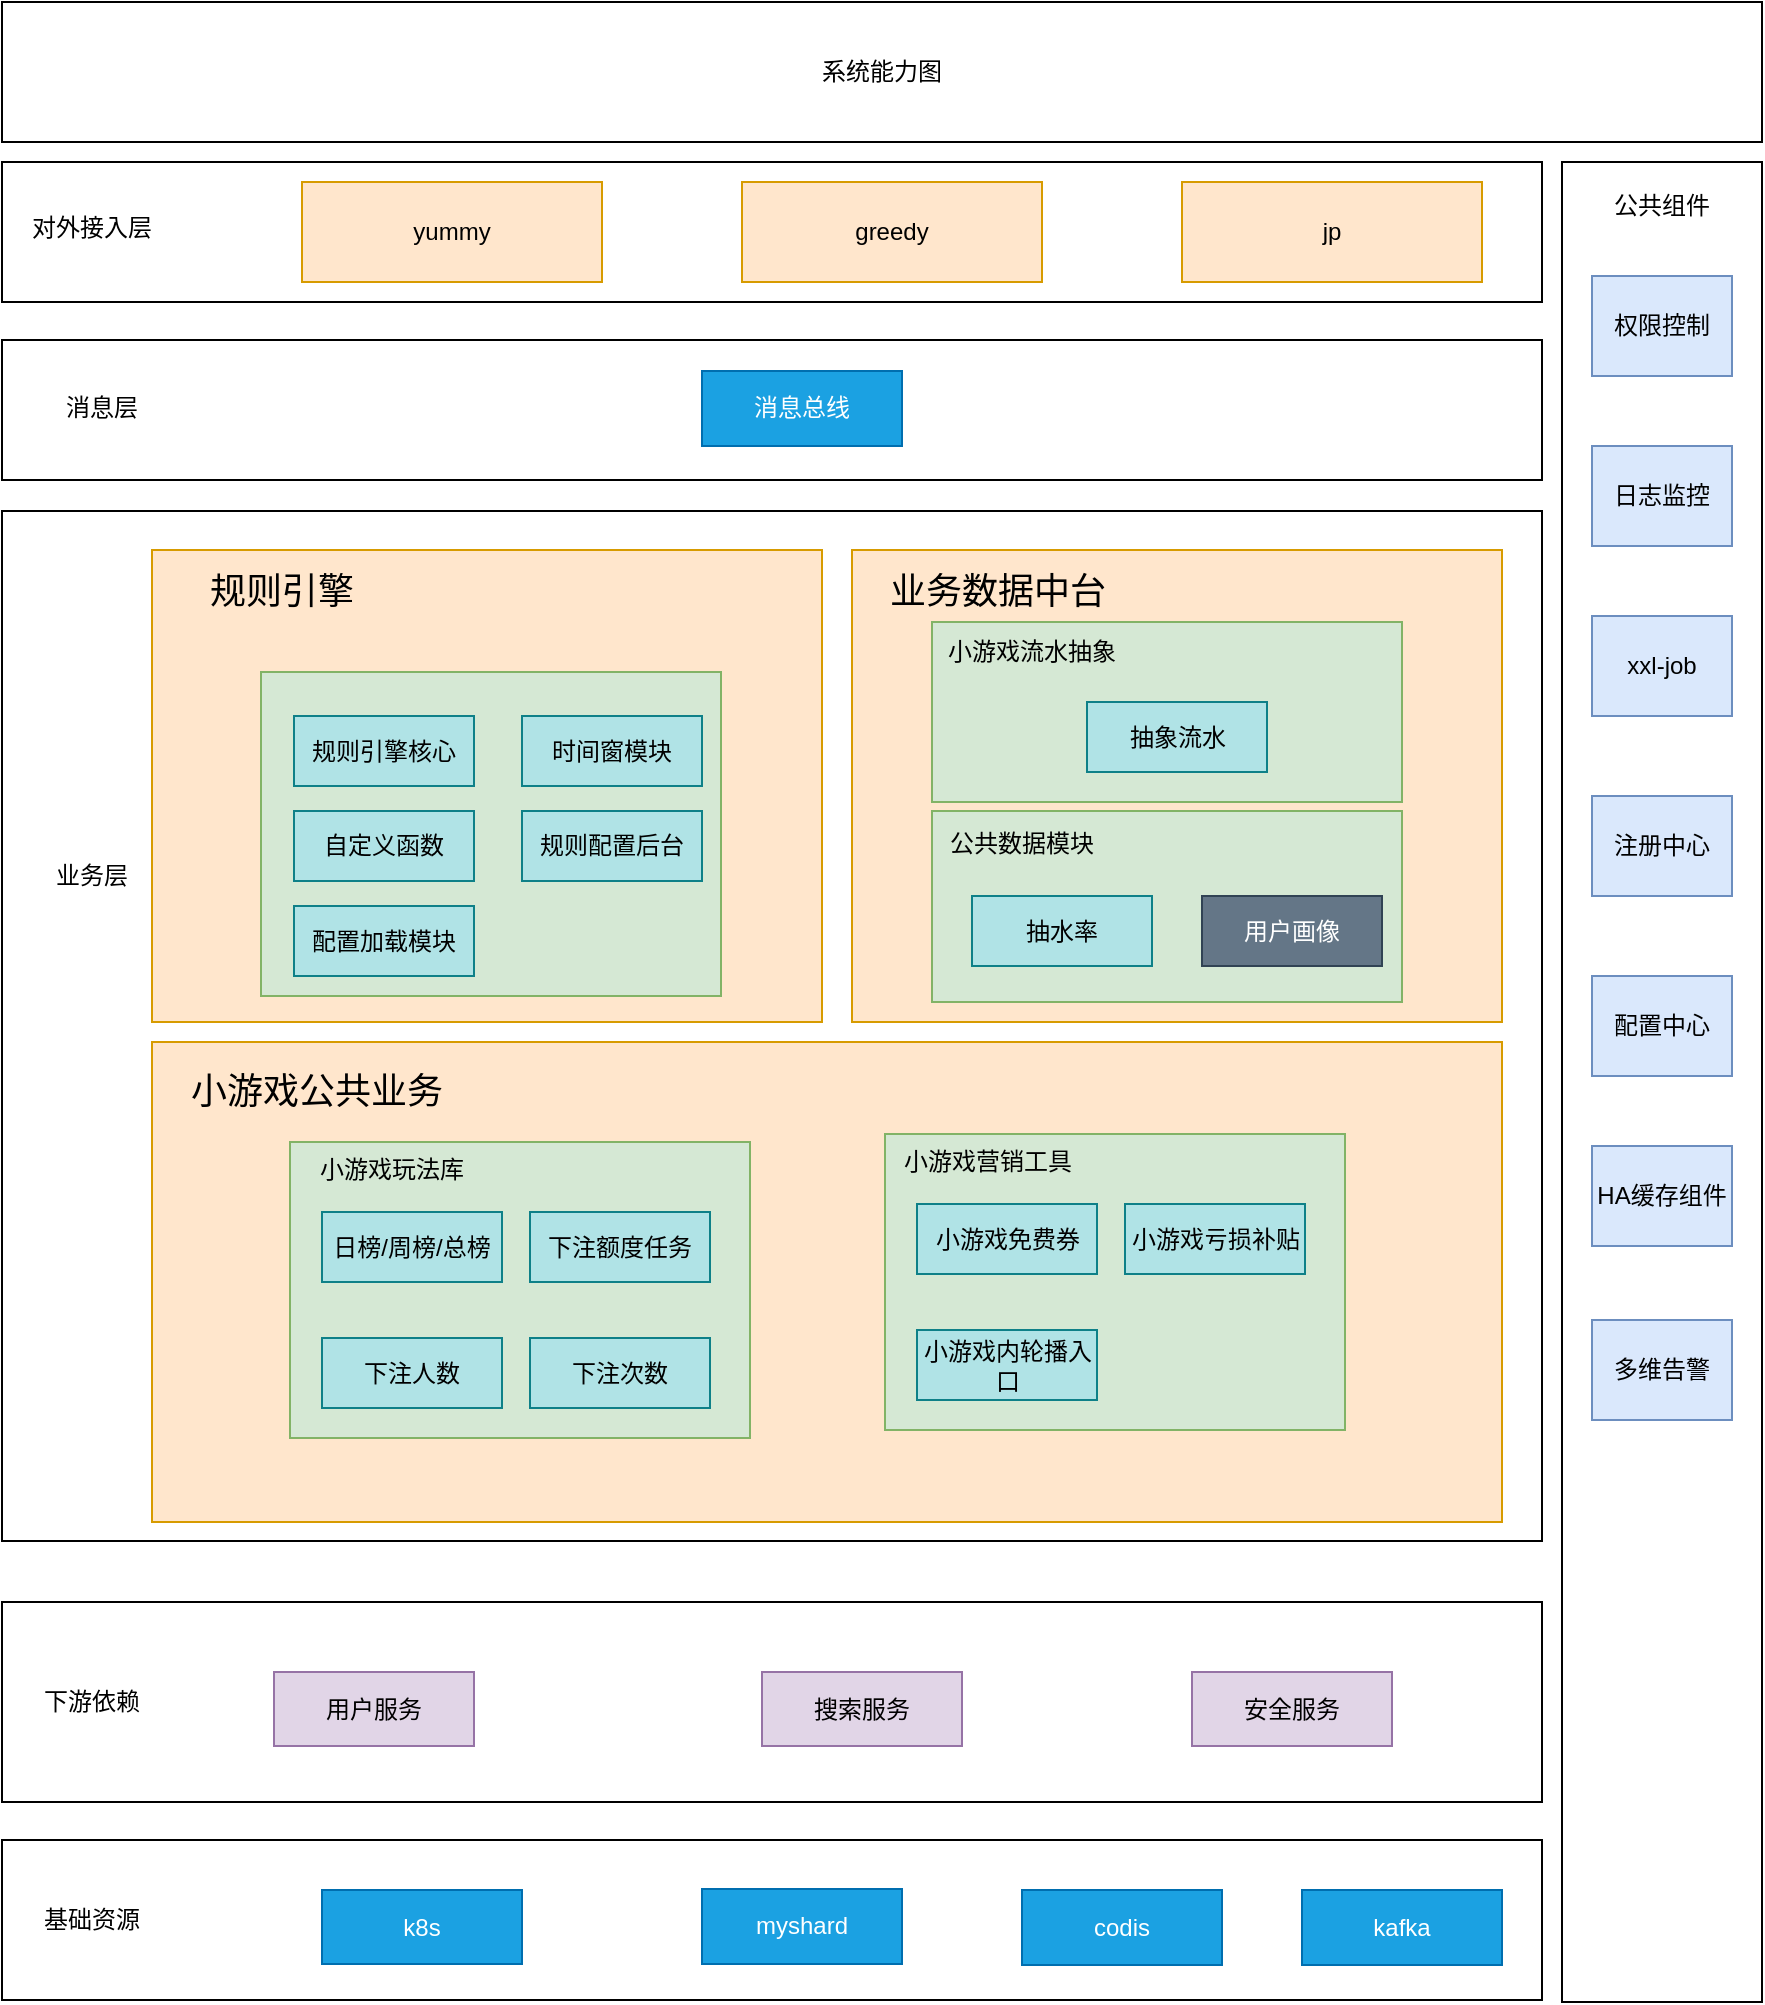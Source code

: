 <mxfile version="21.6.6" type="github">
  <diagram id="kP-WApDtpRvp6NtTZGy2" name="第 1 页">
    <mxGraphModel dx="1621" dy="1053" grid="1" gridSize="10" guides="1" tooltips="1" connect="1" arrows="1" fold="1" page="1" pageScale="1" pageWidth="827" pageHeight="1169" math="0" shadow="0">
      <root>
        <mxCell id="0" />
        <mxCell id="1" parent="0" />
        <mxCell id="kpVw8w48rec5jtllySkK-1" value="系统能力图" style="rounded=0;whiteSpace=wrap;html=1;" parent="1" vertex="1">
          <mxGeometry x="90" y="250" width="880" height="70" as="geometry" />
        </mxCell>
        <mxCell id="kpVw8w48rec5jtllySkK-2" value="" style="rounded=0;whiteSpace=wrap;html=1;" parent="1" vertex="1">
          <mxGeometry x="90" y="330" width="770" height="70" as="geometry" />
        </mxCell>
        <mxCell id="kpVw8w48rec5jtllySkK-3" value="对外接入层" style="text;html=1;strokeColor=none;fillColor=none;align=center;verticalAlign=middle;whiteSpace=wrap;rounded=0;" parent="1" vertex="1">
          <mxGeometry x="100" y="345" width="70" height="35" as="geometry" />
        </mxCell>
        <mxCell id="kpVw8w48rec5jtllySkK-6" value="jp" style="rounded=0;whiteSpace=wrap;html=1;fillColor=#ffe6cc;strokeColor=#d79b00;" parent="1" vertex="1">
          <mxGeometry x="680" y="340" width="150" height="50" as="geometry" />
        </mxCell>
        <mxCell id="kpVw8w48rec5jtllySkK-7" value="" style="rounded=0;whiteSpace=wrap;html=1;" parent="1" vertex="1">
          <mxGeometry x="90" y="504.5" width="770" height="515" as="geometry" />
        </mxCell>
        <mxCell id="uNRUGT3ZcrBbDmXLUn96-4" value="" style="rounded=0;whiteSpace=wrap;html=1;fillColor=#ffe6cc;strokeColor=#d79b00;" parent="1" vertex="1">
          <mxGeometry x="515" y="524" width="325" height="236" as="geometry" />
        </mxCell>
        <mxCell id="y2V5eQRrKLhB8ouerc9a-24" value="" style="rounded=0;whiteSpace=wrap;html=1;fillColor=#d5e8d4;strokeColor=#82b366;" parent="1" vertex="1">
          <mxGeometry x="555" y="654.5" width="235" height="95.5" as="geometry" />
        </mxCell>
        <mxCell id="kpVw8w48rec5jtllySkK-9" value="业务层" style="text;html=1;strokeColor=none;fillColor=none;align=center;verticalAlign=middle;whiteSpace=wrap;rounded=0;" parent="1" vertex="1">
          <mxGeometry x="105" y="672" width="60" height="30" as="geometry" />
        </mxCell>
        <mxCell id="kpVw8w48rec5jtllySkK-16" value="" style="rounded=0;whiteSpace=wrap;html=1;fillColor=#d5e8d4;strokeColor=#82b366;" parent="1" vertex="1">
          <mxGeometry x="555" y="560" width="235" height="90" as="geometry" />
        </mxCell>
        <mxCell id="kpVw8w48rec5jtllySkK-17" value="小游戏流水抽象" style="text;html=1;strokeColor=none;fillColor=none;align=center;verticalAlign=middle;whiteSpace=wrap;rounded=0;" parent="1" vertex="1">
          <mxGeometry x="555" y="560" width="100" height="30" as="geometry" />
        </mxCell>
        <mxCell id="kpVw8w48rec5jtllySkK-33" value="" style="rounded=0;whiteSpace=wrap;html=1;" parent="1" vertex="1">
          <mxGeometry x="870" y="330" width="100" height="920" as="geometry" />
        </mxCell>
        <mxCell id="kpVw8w48rec5jtllySkK-34" value="公共组件" style="text;html=1;strokeColor=none;fillColor=none;align=center;verticalAlign=middle;whiteSpace=wrap;rounded=0;" parent="1" vertex="1">
          <mxGeometry x="890" y="337" width="60" height="30" as="geometry" />
        </mxCell>
        <mxCell id="kpVw8w48rec5jtllySkK-43" value="" style="rounded=0;whiteSpace=wrap;html=1;" parent="1" vertex="1">
          <mxGeometry x="90" y="1050" width="770" height="100" as="geometry" />
        </mxCell>
        <mxCell id="kpVw8w48rec5jtllySkK-44" value="下游依赖" style="text;html=1;strokeColor=none;fillColor=none;align=center;verticalAlign=middle;whiteSpace=wrap;rounded=0;" parent="1" vertex="1">
          <mxGeometry x="105" y="1085" width="60" height="30" as="geometry" />
        </mxCell>
        <mxCell id="kpVw8w48rec5jtllySkK-45" value="用户服务" style="rounded=0;whiteSpace=wrap;html=1;fillColor=#e1d5e7;strokeColor=#9673a6;" parent="1" vertex="1">
          <mxGeometry x="226" y="1085" width="100" height="37" as="geometry" />
        </mxCell>
        <mxCell id="kpVw8w48rec5jtllySkK-46" value="搜索服务" style="rounded=0;whiteSpace=wrap;html=1;fillColor=#e1d5e7;strokeColor=#9673a6;" parent="1" vertex="1">
          <mxGeometry x="470" y="1085" width="100" height="37" as="geometry" />
        </mxCell>
        <mxCell id="kpVw8w48rec5jtllySkK-48" value="安全服务" style="rounded=0;whiteSpace=wrap;html=1;fillColor=#e1d5e7;strokeColor=#9673a6;" parent="1" vertex="1">
          <mxGeometry x="685" y="1085" width="100" height="37" as="geometry" />
        </mxCell>
        <mxCell id="kpVw8w48rec5jtllySkK-49" value="" style="rounded=0;whiteSpace=wrap;html=1;" parent="1" vertex="1">
          <mxGeometry x="90" y="1169" width="770" height="80" as="geometry" />
        </mxCell>
        <mxCell id="kpVw8w48rec5jtllySkK-50" value="基础资源" style="text;html=1;strokeColor=none;fillColor=none;align=center;verticalAlign=middle;whiteSpace=wrap;rounded=0;" parent="1" vertex="1">
          <mxGeometry x="105" y="1194" width="60" height="30" as="geometry" />
        </mxCell>
        <mxCell id="kpVw8w48rec5jtllySkK-51" value="k8s" style="rounded=0;whiteSpace=wrap;html=1;fillColor=#1ba1e2;strokeColor=#006EAF;fontColor=#ffffff;" parent="1" vertex="1">
          <mxGeometry x="250" y="1194" width="100" height="37" as="geometry" />
        </mxCell>
        <mxCell id="kpVw8w48rec5jtllySkK-52" value="myshard" style="rounded=0;whiteSpace=wrap;html=1;fillColor=#1ba1e2;strokeColor=#006EAF;fontColor=#ffffff;" parent="1" vertex="1">
          <mxGeometry x="440" y="1193.5" width="100" height="37.5" as="geometry" />
        </mxCell>
        <mxCell id="kpVw8w48rec5jtllySkK-53" value="codis" style="rounded=0;whiteSpace=wrap;html=1;fillColor=#1ba1e2;strokeColor=#006EAF;fontColor=#ffffff;" parent="1" vertex="1">
          <mxGeometry x="600" y="1194" width="100" height="37.5" as="geometry" />
        </mxCell>
        <mxCell id="g8VQBxRtrbRmx6s4JdtM-1" value="权限控制" style="rounded=0;whiteSpace=wrap;html=1;fillColor=#dae8fc;strokeColor=#6c8ebf;" parent="1" vertex="1">
          <mxGeometry x="885" y="387" width="70" height="50" as="geometry" />
        </mxCell>
        <mxCell id="EJtgx4ozu5CaRGJBaJ_n-10" value="日志监控" style="rounded=0;whiteSpace=wrap;html=1;fillColor=#dae8fc;strokeColor=#6c8ebf;" parent="1" vertex="1">
          <mxGeometry x="885" y="472" width="70" height="50" as="geometry" />
        </mxCell>
        <mxCell id="EJtgx4ozu5CaRGJBaJ_n-12" value="xxl-job" style="rounded=0;whiteSpace=wrap;html=1;fillColor=#dae8fc;strokeColor=#6c8ebf;" parent="1" vertex="1">
          <mxGeometry x="885" y="557" width="70" height="50" as="geometry" />
        </mxCell>
        <mxCell id="EJtgx4ozu5CaRGJBaJ_n-14" value="注册中心" style="rounded=0;whiteSpace=wrap;html=1;fillColor=#dae8fc;strokeColor=#6c8ebf;" parent="1" vertex="1">
          <mxGeometry x="885" y="647" width="70" height="50" as="geometry" />
        </mxCell>
        <mxCell id="EJtgx4ozu5CaRGJBaJ_n-15" value="HA缓存组件" style="rounded=0;whiteSpace=wrap;html=1;fillColor=#dae8fc;strokeColor=#6c8ebf;" parent="1" vertex="1">
          <mxGeometry x="885" y="822" width="70" height="50" as="geometry" />
        </mxCell>
        <mxCell id="EJtgx4ozu5CaRGJBaJ_n-16" value="配置中心" style="rounded=0;whiteSpace=wrap;html=1;fillColor=#dae8fc;strokeColor=#6c8ebf;" parent="1" vertex="1">
          <mxGeometry x="885" y="737" width="70" height="50" as="geometry" />
        </mxCell>
        <mxCell id="EJtgx4ozu5CaRGJBaJ_n-17" value="多维告警" style="rounded=0;whiteSpace=wrap;html=1;fillColor=#dae8fc;strokeColor=#6c8ebf;" parent="1" vertex="1">
          <mxGeometry x="885" y="909" width="70" height="50" as="geometry" />
        </mxCell>
        <mxCell id="EJtgx4ozu5CaRGJBaJ_n-18" value="greedy" style="rounded=0;whiteSpace=wrap;html=1;fillColor=#ffe6cc;strokeColor=#d79b00;" parent="1" vertex="1">
          <mxGeometry x="460" y="340" width="150" height="50" as="geometry" />
        </mxCell>
        <mxCell id="EJtgx4ozu5CaRGJBaJ_n-19" value="yummy" style="rounded=0;whiteSpace=wrap;html=1;fillColor=#ffe6cc;strokeColor=#d79b00;" parent="1" vertex="1">
          <mxGeometry x="240" y="340" width="150" height="50" as="geometry" />
        </mxCell>
        <mxCell id="EJtgx4ozu5CaRGJBaJ_n-23" value="抽象流水" style="rounded=0;whiteSpace=wrap;html=1;fillColor=#b0e3e6;strokeColor=#0e8088;" parent="1" vertex="1">
          <mxGeometry x="632.5" y="600" width="90" height="35" as="geometry" />
        </mxCell>
        <mxCell id="uNRUGT3ZcrBbDmXLUn96-2" value="" style="rounded=0;whiteSpace=wrap;html=1;fillColor=#ffe6cc;strokeColor=#d79b00;" parent="1" vertex="1">
          <mxGeometry x="165" y="524" width="335" height="236" as="geometry" />
        </mxCell>
        <mxCell id="y2V5eQRrKLhB8ouerc9a-23" value="" style="rounded=0;whiteSpace=wrap;html=1;fillColor=#d5e8d4;strokeColor=#82b366;" parent="1" vertex="1">
          <mxGeometry x="219.5" y="585" width="230" height="162" as="geometry" />
        </mxCell>
        <mxCell id="EJtgx4ozu5CaRGJBaJ_n-47" value="公共数据模块" style="text;html=1;strokeColor=none;fillColor=none;align=center;verticalAlign=middle;whiteSpace=wrap;rounded=0;" parent="1" vertex="1">
          <mxGeometry x="545" y="654.5" width="110" height="33" as="geometry" />
        </mxCell>
        <mxCell id="EJtgx4ozu5CaRGJBaJ_n-48" value="抽水率" style="rounded=0;whiteSpace=wrap;html=1;fillColor=#b0e3e6;strokeColor=#0e8088;" parent="1" vertex="1">
          <mxGeometry x="575" y="697" width="90" height="35" as="geometry" />
        </mxCell>
        <mxCell id="EJtgx4ozu5CaRGJBaJ_n-49" value="用户画像" style="rounded=0;whiteSpace=wrap;html=1;fillColor=#647687;strokeColor=#314354;fontColor=#ffffff;" parent="1" vertex="1">
          <mxGeometry x="690" y="697" width="90" height="35" as="geometry" />
        </mxCell>
        <mxCell id="y2V5eQRrKLhB8ouerc9a-15" value="" style="rounded=0;whiteSpace=wrap;html=1;" parent="1" vertex="1">
          <mxGeometry x="90" y="419" width="770" height="70" as="geometry" />
        </mxCell>
        <mxCell id="y2V5eQRrKLhB8ouerc9a-14" value="消息总线" style="rounded=0;whiteSpace=wrap;html=1;fillColor=#1ba1e2;strokeColor=#006EAF;fontColor=#ffffff;" parent="1" vertex="1">
          <mxGeometry x="440" y="434.5" width="100" height="37.5" as="geometry" />
        </mxCell>
        <mxCell id="y2V5eQRrKLhB8ouerc9a-18" value="消息层" style="text;html=1;strokeColor=none;fillColor=none;align=center;verticalAlign=middle;whiteSpace=wrap;rounded=0;" parent="1" vertex="1">
          <mxGeometry x="105" y="435.75" width="70" height="35" as="geometry" />
        </mxCell>
        <mxCell id="y2V5eQRrKLhB8ouerc9a-19" value="kafka" style="rounded=0;whiteSpace=wrap;html=1;fillColor=#1ba1e2;strokeColor=#006EAF;fontColor=#ffffff;" parent="1" vertex="1">
          <mxGeometry x="740" y="1194" width="100" height="37.5" as="geometry" />
        </mxCell>
        <mxCell id="uNRUGT3ZcrBbDmXLUn96-3" value="&lt;span style=&quot;font-size: 18px;&quot;&gt;规则引擎&lt;/span&gt;" style="text;html=1;strokeColor=none;fillColor=none;align=center;verticalAlign=middle;whiteSpace=wrap;rounded=0;" parent="1" vertex="1">
          <mxGeometry x="170" y="530" width="120" height="30" as="geometry" />
        </mxCell>
        <mxCell id="uNRUGT3ZcrBbDmXLUn96-6" value="&lt;font style=&quot;font-size: 18px;&quot;&gt;业务数据中台&lt;/font&gt;" style="text;html=1;strokeColor=none;fillColor=none;align=center;verticalAlign=middle;whiteSpace=wrap;rounded=0;" parent="1" vertex="1">
          <mxGeometry x="527.5" y="530" width="120" height="30" as="geometry" />
        </mxCell>
        <mxCell id="GVJ0wXT0H-0ZE1gmcHWH-2" value="" style="rounded=0;whiteSpace=wrap;html=1;fillColor=#ffe6cc;strokeColor=#d79b00;" parent="1" vertex="1">
          <mxGeometry x="165" y="770" width="675" height="240" as="geometry" />
        </mxCell>
        <mxCell id="GVJ0wXT0H-0ZE1gmcHWH-1" value="" style="group" parent="1" vertex="1" connectable="0">
          <mxGeometry x="527.5" y="816" width="234" height="148" as="geometry" />
        </mxCell>
        <mxCell id="y2V5eQRrKLhB8ouerc9a-29" value="" style="rounded=0;whiteSpace=wrap;html=1;fillColor=#d5e8d4;strokeColor=#82b366;" parent="GVJ0wXT0H-0ZE1gmcHWH-1" vertex="1">
          <mxGeometry x="4" width="230" height="148" as="geometry" />
        </mxCell>
        <mxCell id="y2V5eQRrKLhB8ouerc9a-30" value="小游戏营销工具" style="text;html=1;strokeColor=none;fillColor=none;align=center;verticalAlign=middle;whiteSpace=wrap;rounded=0;" parent="GVJ0wXT0H-0ZE1gmcHWH-1" vertex="1">
          <mxGeometry y="2" width="110" height="23" as="geometry" />
        </mxCell>
        <mxCell id="y2V5eQRrKLhB8ouerc9a-31" value="小游戏免费券" style="rounded=0;whiteSpace=wrap;html=1;fillColor=#b0e3e6;strokeColor=#0e8088;" parent="GVJ0wXT0H-0ZE1gmcHWH-1" vertex="1">
          <mxGeometry x="20" y="35" width="90" height="35" as="geometry" />
        </mxCell>
        <mxCell id="y2V5eQRrKLhB8ouerc9a-32" value="小游戏亏损补贴" style="rounded=0;whiteSpace=wrap;html=1;fillColor=#b0e3e6;strokeColor=#0e8088;" parent="GVJ0wXT0H-0ZE1gmcHWH-1" vertex="1">
          <mxGeometry x="124" y="35" width="90" height="35" as="geometry" />
        </mxCell>
        <mxCell id="uNRUGT3ZcrBbDmXLUn96-1" value="小游戏内轮播入口" style="rounded=0;whiteSpace=wrap;html=1;fillColor=#b0e3e6;strokeColor=#0e8088;" parent="GVJ0wXT0H-0ZE1gmcHWH-1" vertex="1">
          <mxGeometry x="20" y="98" width="90" height="35" as="geometry" />
        </mxCell>
        <mxCell id="GVJ0wXT0H-0ZE1gmcHWH-3" value="&lt;span style=&quot;font-size: 18px;&quot;&gt;小游戏公共业务&lt;/span&gt;" style="text;html=1;strokeColor=none;fillColor=none;align=center;verticalAlign=middle;whiteSpace=wrap;rounded=0;" parent="1" vertex="1">
          <mxGeometry x="175" y="780" width="145" height="30" as="geometry" />
        </mxCell>
        <mxCell id="GVJ0wXT0H-0ZE1gmcHWH-4" value="规则引擎核心" style="rounded=0;whiteSpace=wrap;html=1;fillColor=#b0e3e6;strokeColor=#0e8088;" parent="1" vertex="1">
          <mxGeometry x="236" y="607" width="90" height="35" as="geometry" />
        </mxCell>
        <mxCell id="GVJ0wXT0H-0ZE1gmcHWH-5" value="时间窗模块" style="rounded=0;whiteSpace=wrap;html=1;fillColor=#b0e3e6;strokeColor=#0e8088;" parent="1" vertex="1">
          <mxGeometry x="350" y="607" width="90" height="35" as="geometry" />
        </mxCell>
        <mxCell id="GVJ0wXT0H-0ZE1gmcHWH-6" value="自定义函数" style="rounded=0;whiteSpace=wrap;html=1;fillColor=#b0e3e6;strokeColor=#0e8088;" parent="1" vertex="1">
          <mxGeometry x="236" y="654.5" width="90" height="35" as="geometry" />
        </mxCell>
        <mxCell id="GVJ0wXT0H-0ZE1gmcHWH-7" value="规则配置后台" style="rounded=0;whiteSpace=wrap;html=1;fillColor=#b0e3e6;strokeColor=#0e8088;" parent="1" vertex="1">
          <mxGeometry x="350" y="654.5" width="90" height="35" as="geometry" />
        </mxCell>
        <mxCell id="GVJ0wXT0H-0ZE1gmcHWH-8" value="配置加载模块" style="rounded=0;whiteSpace=wrap;html=1;fillColor=#b0e3e6;strokeColor=#0e8088;" parent="1" vertex="1">
          <mxGeometry x="236" y="702" width="90" height="35" as="geometry" />
        </mxCell>
        <mxCell id="tr4Kn6T2g6ZR-8CRB6LJ-3" value="" style="group" vertex="1" connectable="0" parent="1">
          <mxGeometry x="230" y="820" width="234" height="148" as="geometry" />
        </mxCell>
        <mxCell id="tr4Kn6T2g6ZR-8CRB6LJ-4" value="" style="rounded=0;whiteSpace=wrap;html=1;fillColor=#d5e8d4;strokeColor=#82b366;" vertex="1" parent="tr4Kn6T2g6ZR-8CRB6LJ-3">
          <mxGeometry x="4" width="230" height="148" as="geometry" />
        </mxCell>
        <mxCell id="tr4Kn6T2g6ZR-8CRB6LJ-5" value="小游戏玩法库" style="text;html=1;strokeColor=none;fillColor=none;align=center;verticalAlign=middle;whiteSpace=wrap;rounded=0;" vertex="1" parent="tr4Kn6T2g6ZR-8CRB6LJ-3">
          <mxGeometry y="2" width="110" height="23" as="geometry" />
        </mxCell>
        <mxCell id="tr4Kn6T2g6ZR-8CRB6LJ-6" value="日榜/周榜/总榜" style="rounded=0;whiteSpace=wrap;html=1;fillColor=#b0e3e6;strokeColor=#0e8088;" vertex="1" parent="tr4Kn6T2g6ZR-8CRB6LJ-3">
          <mxGeometry x="20" y="35" width="90" height="35" as="geometry" />
        </mxCell>
        <mxCell id="tr4Kn6T2g6ZR-8CRB6LJ-7" value="下注额度任务" style="rounded=0;whiteSpace=wrap;html=1;fillColor=#b0e3e6;strokeColor=#0e8088;" vertex="1" parent="tr4Kn6T2g6ZR-8CRB6LJ-3">
          <mxGeometry x="124" y="35" width="90" height="35" as="geometry" />
        </mxCell>
        <mxCell id="tr4Kn6T2g6ZR-8CRB6LJ-8" value="下注人数" style="rounded=0;whiteSpace=wrap;html=1;fillColor=#b0e3e6;strokeColor=#0e8088;" vertex="1" parent="tr4Kn6T2g6ZR-8CRB6LJ-3">
          <mxGeometry x="20" y="98" width="90" height="35" as="geometry" />
        </mxCell>
        <mxCell id="tr4Kn6T2g6ZR-8CRB6LJ-9" value="下注次数" style="rounded=0;whiteSpace=wrap;html=1;fillColor=#b0e3e6;strokeColor=#0e8088;" vertex="1" parent="tr4Kn6T2g6ZR-8CRB6LJ-3">
          <mxGeometry x="124" y="98" width="90" height="35" as="geometry" />
        </mxCell>
      </root>
    </mxGraphModel>
  </diagram>
</mxfile>
